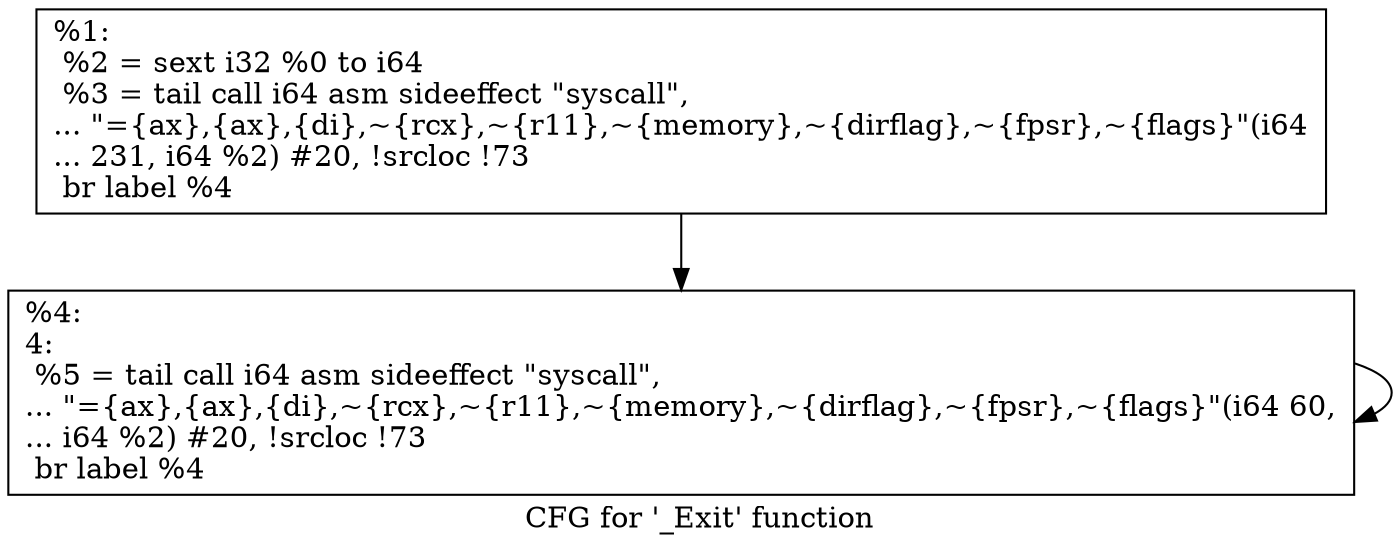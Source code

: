 digraph "CFG for '_Exit' function" {
	label="CFG for '_Exit' function";

	Node0x22ab8e0 [shape=record,label="{%1:\l  %2 = sext i32 %0 to i64\l  %3 = tail call i64 asm sideeffect \"syscall\",\l... \"=\{ax\},\{ax\},\{di\},~\{rcx\},~\{r11\},~\{memory\},~\{dirflag\},~\{fpsr\},~\{flags\}\"(i64\l... 231, i64 %2) #20, !srcloc !73\l  br label %4\l}"];
	Node0x22ab8e0 -> Node0x22abba0;
	Node0x22abba0 [shape=record,label="{%4:\l4:                                                \l  %5 = tail call i64 asm sideeffect \"syscall\",\l... \"=\{ax\},\{ax\},\{di\},~\{rcx\},~\{r11\},~\{memory\},~\{dirflag\},~\{fpsr\},~\{flags\}\"(i64 60,\l... i64 %2) #20, !srcloc !73\l  br label %4\l}"];
	Node0x22abba0 -> Node0x22abba0;
}
